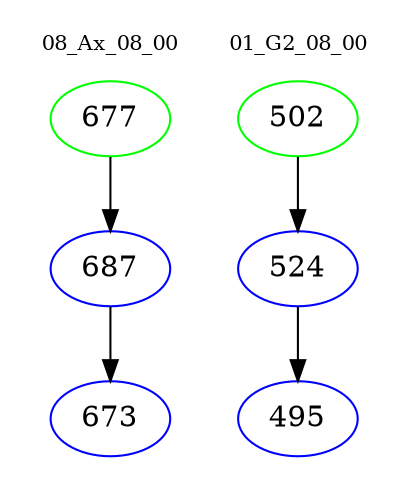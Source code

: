 digraph{
subgraph cluster_0 {
color = white
label = "08_Ax_08_00";
fontsize=10;
T0_677 [label="677", color="green"]
T0_677 -> T0_687 [color="black"]
T0_687 [label="687", color="blue"]
T0_687 -> T0_673 [color="black"]
T0_673 [label="673", color="blue"]
}
subgraph cluster_1 {
color = white
label = "01_G2_08_00";
fontsize=10;
T1_502 [label="502", color="green"]
T1_502 -> T1_524 [color="black"]
T1_524 [label="524", color="blue"]
T1_524 -> T1_495 [color="black"]
T1_495 [label="495", color="blue"]
}
}
